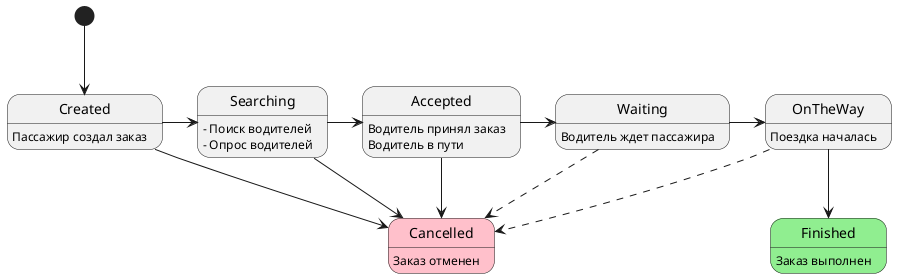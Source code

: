 ﻿@startuml
'https://plantuml.com/state-diagram

hide empty description

state Created {
    Created : Пассажир создал заказ
}

state Searching {
    Searching : - Поиск водителей
    Searching : - Опрос водителей
}

state Accepted {
    Accepted : Водитель принял заказ
    Accepted : Водитель в пути
}

state Waiting {
    Waiting : Водитель ждет пассажира
}

state OnTheWay {
    OnTheWay : Поездка началась
}

state Finished #lightgreen {
    Finished : Заказ выполнен
}

state Cancelled #pink {
    Cancelled : Заказ отменен
}

[*] --> Created
Created --> Cancelled
Created -> Searching
Searching -> Accepted
Searching --> Cancelled
Accepted --> Cancelled
Accepted -> Waiting
Waiting -> OnTheWay
Waiting -[dashed]-> Cancelled
OnTheWay --> Finished 
OnTheWay -[dashed]-> Cancelled

@enduml
